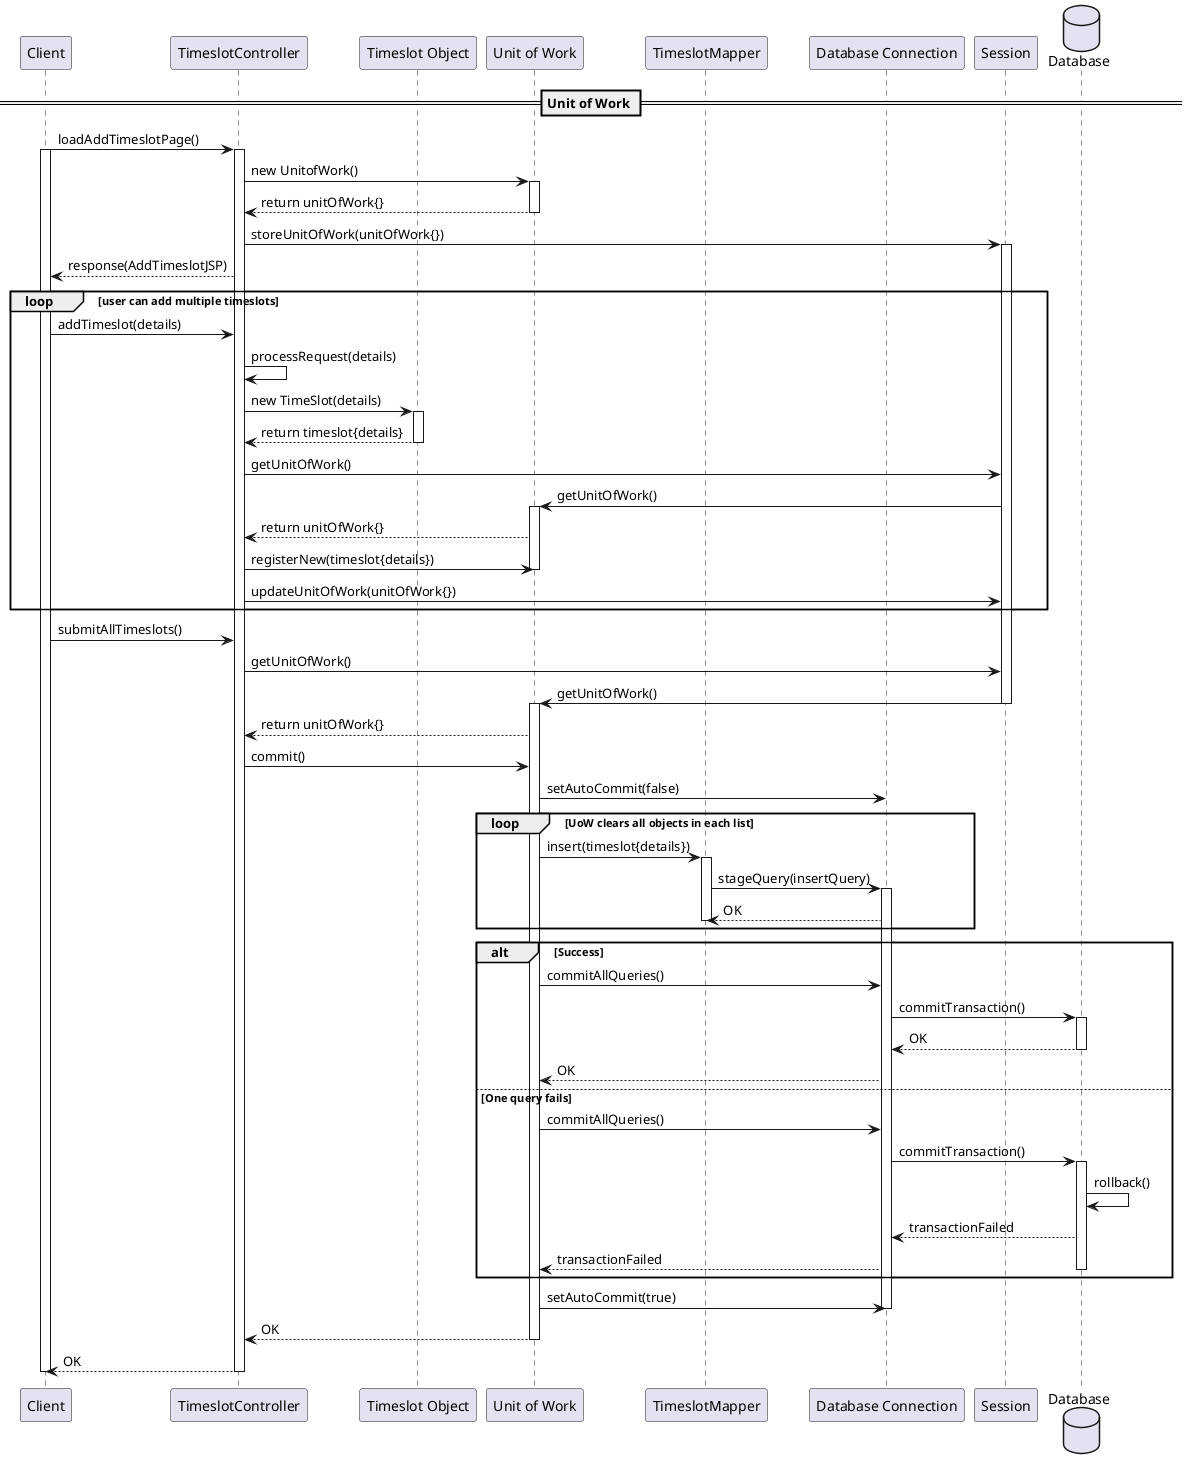 @startuml
'https://plantuml.com/sequence-diagram

participant "Client" as Client
participant "TimeslotController" as TC
participant "Timeslot Object" as TS
participant "Unit of Work" as UoW
participant "TimeslotMapper" as TM
participant "Database Connection" as DBC
participant "Session" as SS
database "Database" as DB




== Unit of Work ==
Client -> TC: loadAddTimeslotPage()
activate Client
activate TC
TC -> UoW: new UnitofWork()
activate UoW
UoW --> TC: return unitOfWork{}
deactivate UoW
TC -> SS: storeUnitOfWork(unitOfWork{})
activate SS
TC --> Client: response(AddTimeslotJSP)

loop user can add multiple timeslots
Client -> TC: addTimeslot(details)
TC -> TC: processRequest(details)
TC -> TS: new TimeSlot(details)
activate TS
TS --> TC: return timeslot{details}
deactivate TS
TC -> SS: getUnitOfWork()
SS -> UoW: getUnitOfWork()
activate UoW
UoW --> TC: return unitOfWork{}
TC -> UoW: registerNew(timeslot{details})
deactivate UoW
TC -> SS: updateUnitOfWork(unitOfWork{})
end

Client -> TC: submitAllTimeslots()
TC -> SS: getUnitOfWork()
SS -> UoW: getUnitOfWork()
deactivate SS
activate UoW
UoW --> TC: return unitOfWork{}
TC -> UoW: commit()

UoW -> DBC : setAutoCommit(false)
loop UoW clears all objects in each list
UoW -> TM: insert(timeslot{details})

activate TM
TM -> DBC: stageQuery(insertQuery)
activate DBC
DBC --> TM : OK
deactivate TM
end
alt Success
UoW -> DBC: commitAllQueries()
DBC -> DB: commitTransaction()
activate DB
DB --> DBC: OK
deactivate DB
DBC --> UoW: OK
else One query fails
UoW -> DBC: commitAllQueries()
DBC -> DB: commitTransaction()
activate DB
DB -> DB: rollback()
DB --> DBC: transactionFailed
DBC --> UoW: transactionFailed
deactivate DB
end

UoW -> DBC: setAutoCommit(true)
deactivate DBC
UoW --> TC: OK
deactivate UoW

TC --> Client: OK
deactivate TC
deactivate Client
@enduml
